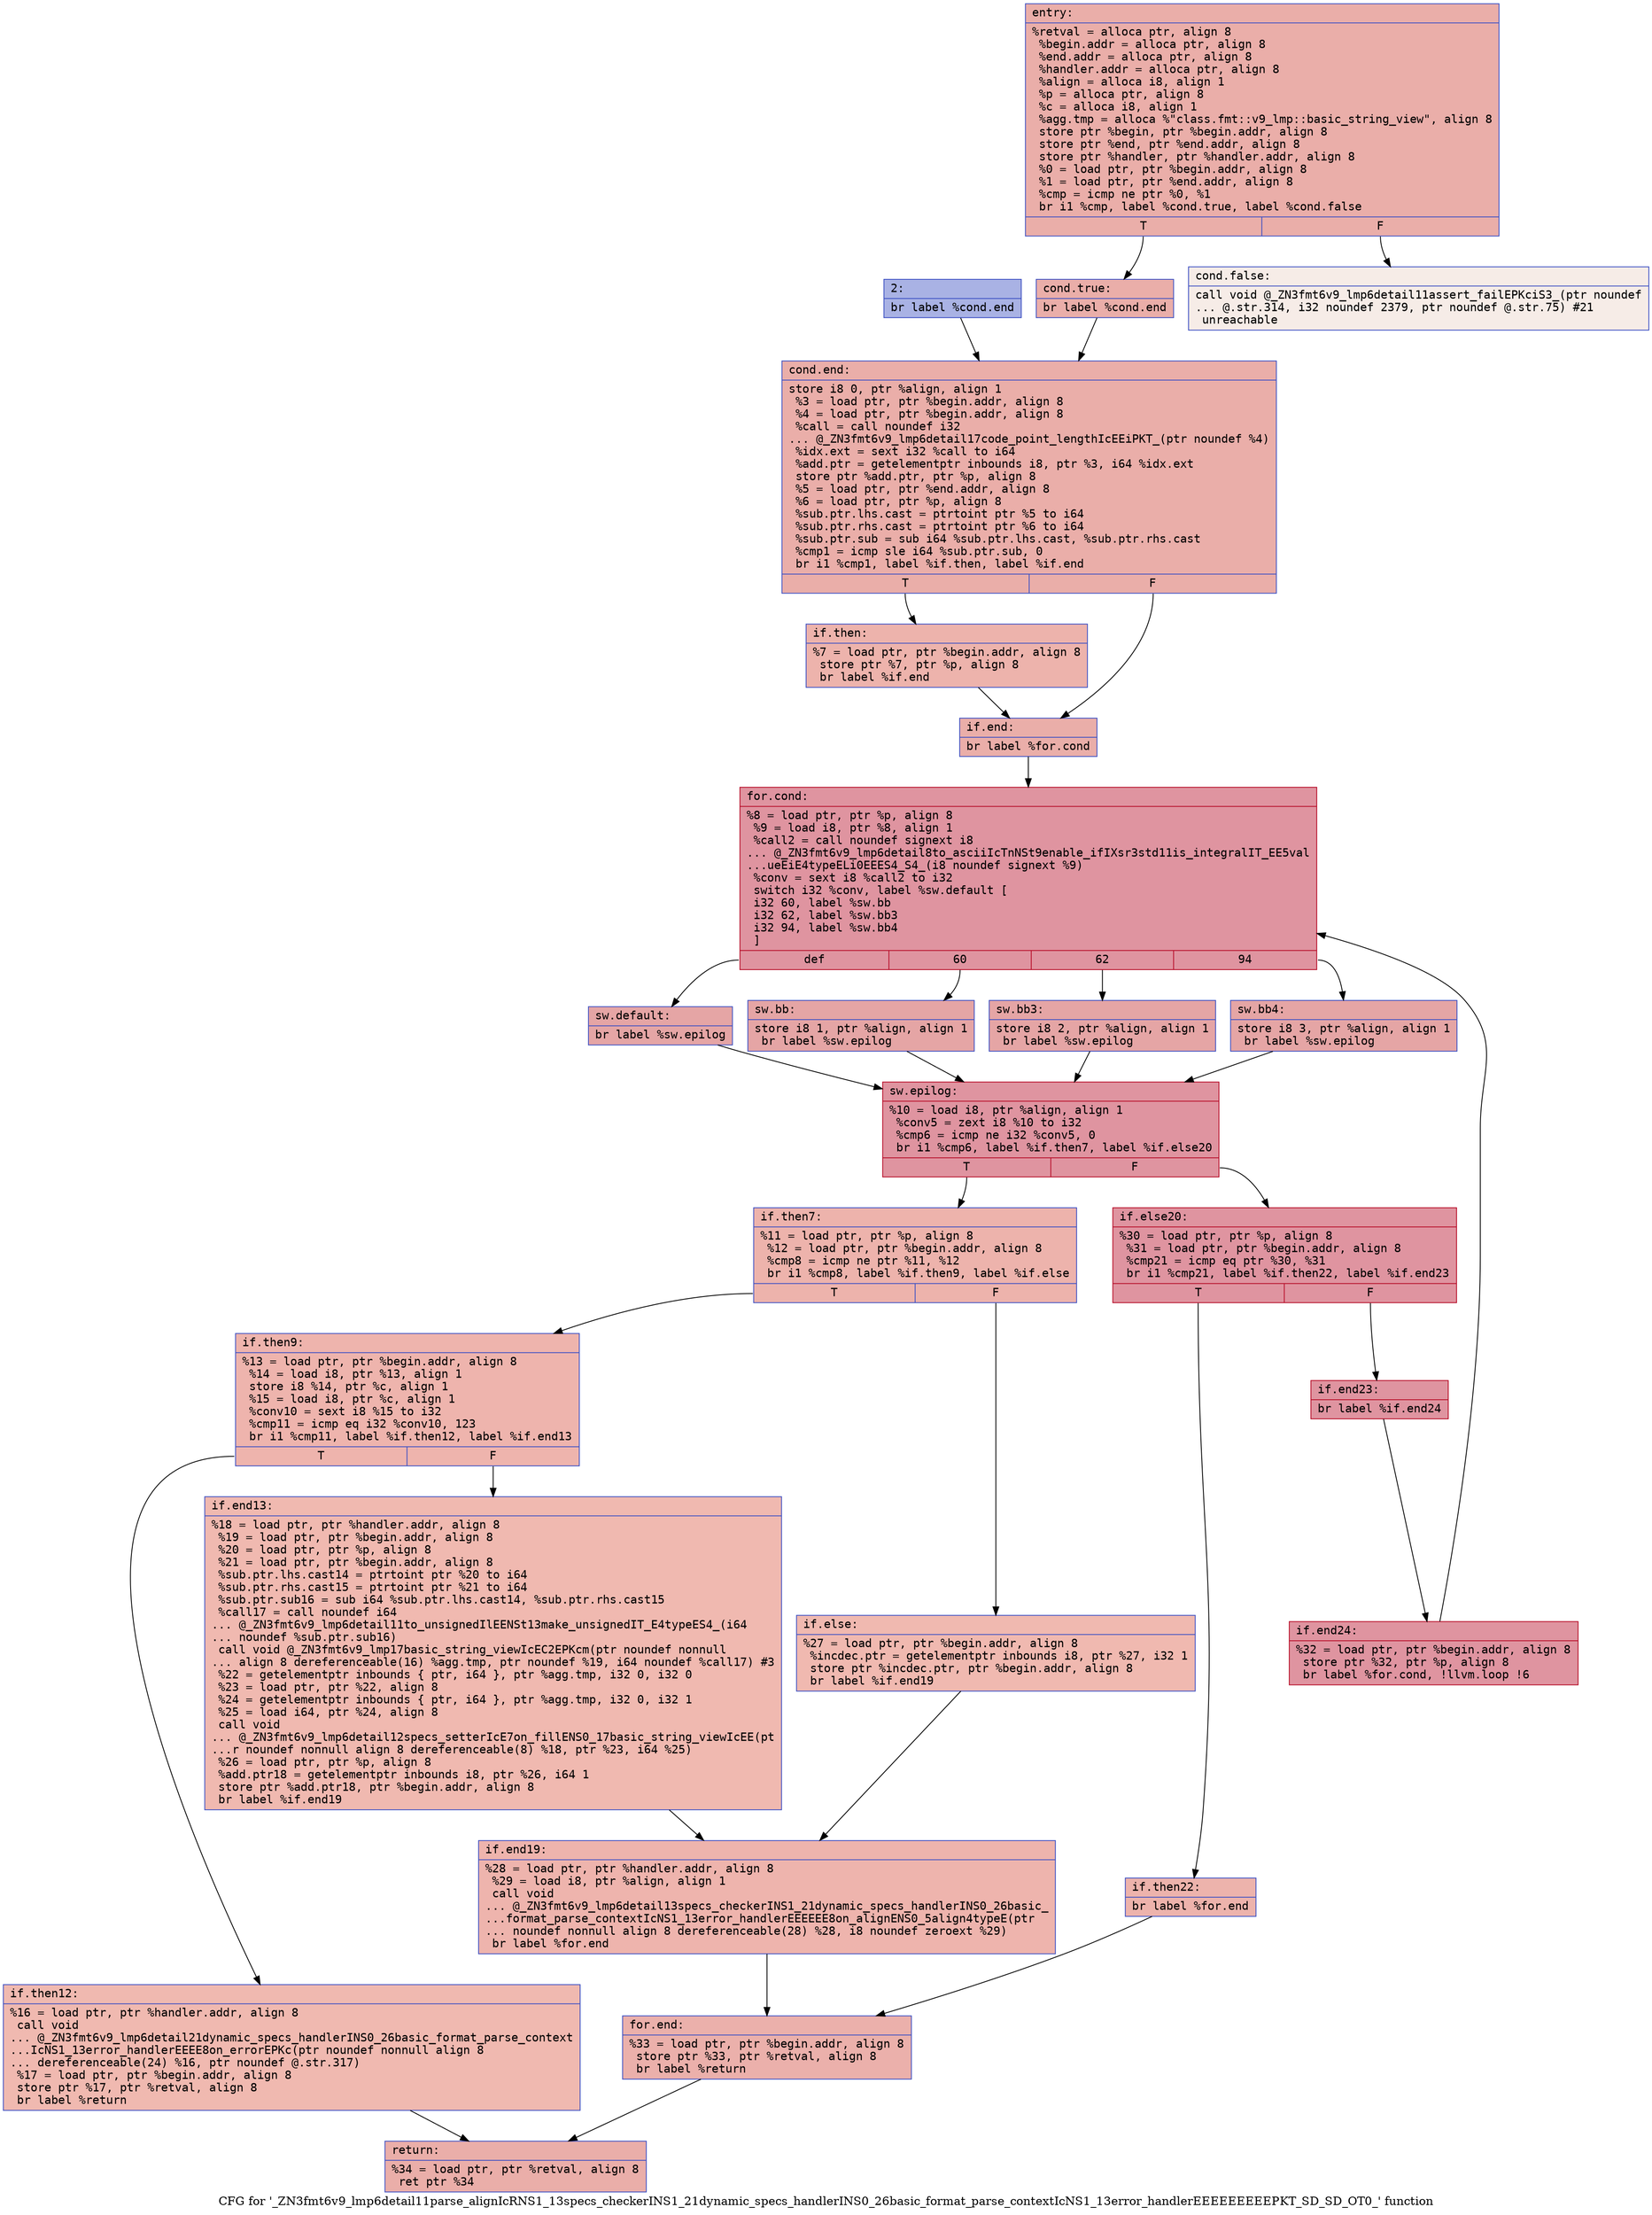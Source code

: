 digraph "CFG for '_ZN3fmt6v9_lmp6detail11parse_alignIcRNS1_13specs_checkerINS1_21dynamic_specs_handlerINS0_26basic_format_parse_contextIcNS1_13error_handlerEEEEEEEEEPKT_SD_SD_OT0_' function" {
	label="CFG for '_ZN3fmt6v9_lmp6detail11parse_alignIcRNS1_13specs_checkerINS1_21dynamic_specs_handlerINS0_26basic_format_parse_contextIcNS1_13error_handlerEEEEEEEEEPKT_SD_SD_OT0_' function";

	Node0x556bfea9d890 [shape=record,color="#3d50c3ff", style=filled, fillcolor="#d0473d70" fontname="Courier",label="{entry:\l|  %retval = alloca ptr, align 8\l  %begin.addr = alloca ptr, align 8\l  %end.addr = alloca ptr, align 8\l  %handler.addr = alloca ptr, align 8\l  %align = alloca i8, align 1\l  %p = alloca ptr, align 8\l  %c = alloca i8, align 1\l  %agg.tmp = alloca %\"class.fmt::v9_lmp::basic_string_view\", align 8\l  store ptr %begin, ptr %begin.addr, align 8\l  store ptr %end, ptr %end.addr, align 8\l  store ptr %handler, ptr %handler.addr, align 8\l  %0 = load ptr, ptr %begin.addr, align 8\l  %1 = load ptr, ptr %end.addr, align 8\l  %cmp = icmp ne ptr %0, %1\l  br i1 %cmp, label %cond.true, label %cond.false\l|{<s0>T|<s1>F}}"];
	Node0x556bfea9d890:s0 -> Node0x556bfea9e290[tooltip="entry -> cond.true\nProbability 100.00%" ];
	Node0x556bfea9d890:s1 -> Node0x556bfea9e310[tooltip="entry -> cond.false\nProbability 0.00%" ];
	Node0x556bfea9e290 [shape=record,color="#3d50c3ff", style=filled, fillcolor="#d0473d70" fontname="Courier",label="{cond.true:\l|  br label %cond.end\l}"];
	Node0x556bfea9e290 -> Node0x556bfea9e390[tooltip="cond.true -> cond.end\nProbability 100.00%" ];
	Node0x556bfea9e310 [shape=record,color="#3d50c3ff", style=filled, fillcolor="#ead5c970" fontname="Courier",label="{cond.false:\l|  call void @_ZN3fmt6v9_lmp6detail11assert_failEPKciS3_(ptr noundef\l... @.str.314, i32 noundef 2379, ptr noundef @.str.75) #21\l  unreachable\l}"];
	Node0x556bfea9e5e0 [shape=record,color="#3d50c3ff", style=filled, fillcolor="#3d50c370" fontname="Courier",label="{2:\l|  br label %cond.end\l}"];
	Node0x556bfea9e5e0 -> Node0x556bfea9e390[tooltip="2 -> cond.end\nProbability 100.00%" ];
	Node0x556bfea9e390 [shape=record,color="#3d50c3ff", style=filled, fillcolor="#d0473d70" fontname="Courier",label="{cond.end:\l|  store i8 0, ptr %align, align 1\l  %3 = load ptr, ptr %begin.addr, align 8\l  %4 = load ptr, ptr %begin.addr, align 8\l  %call = call noundef i32\l... @_ZN3fmt6v9_lmp6detail17code_point_lengthIcEEiPKT_(ptr noundef %4)\l  %idx.ext = sext i32 %call to i64\l  %add.ptr = getelementptr inbounds i8, ptr %3, i64 %idx.ext\l  store ptr %add.ptr, ptr %p, align 8\l  %5 = load ptr, ptr %end.addr, align 8\l  %6 = load ptr, ptr %p, align 8\l  %sub.ptr.lhs.cast = ptrtoint ptr %5 to i64\l  %sub.ptr.rhs.cast = ptrtoint ptr %6 to i64\l  %sub.ptr.sub = sub i64 %sub.ptr.lhs.cast, %sub.ptr.rhs.cast\l  %cmp1 = icmp sle i64 %sub.ptr.sub, 0\l  br i1 %cmp1, label %if.then, label %if.end\l|{<s0>T|<s1>F}}"];
	Node0x556bfea9e390:s0 -> Node0x556bfea9ef60[tooltip="cond.end -> if.then\nProbability 50.00%" ];
	Node0x556bfea9e390:s1 -> Node0x556bfea9efd0[tooltip="cond.end -> if.end\nProbability 50.00%" ];
	Node0x556bfea9ef60 [shape=record,color="#3d50c3ff", style=filled, fillcolor="#d6524470" fontname="Courier",label="{if.then:\l|  %7 = load ptr, ptr %begin.addr, align 8\l  store ptr %7, ptr %p, align 8\l  br label %if.end\l}"];
	Node0x556bfea9ef60 -> Node0x556bfea9efd0[tooltip="if.then -> if.end\nProbability 100.00%" ];
	Node0x556bfea9efd0 [shape=record,color="#3d50c3ff", style=filled, fillcolor="#d0473d70" fontname="Courier",label="{if.end:\l|  br label %for.cond\l}"];
	Node0x556bfea9efd0 -> Node0x556bfea9f360[tooltip="if.end -> for.cond\nProbability 100.00%" ];
	Node0x556bfea9f360 [shape=record,color="#b70d28ff", style=filled, fillcolor="#b70d2870" fontname="Courier",label="{for.cond:\l|  %8 = load ptr, ptr %p, align 8\l  %9 = load i8, ptr %8, align 1\l  %call2 = call noundef signext i8\l... @_ZN3fmt6v9_lmp6detail8to_asciiIcTnNSt9enable_ifIXsr3std11is_integralIT_EE5val\l...ueEiE4typeELi0EEES4_S4_(i8 noundef signext %9)\l  %conv = sext i8 %call2 to i32\l  switch i32 %conv, label %sw.default [\l    i32 60, label %sw.bb\l    i32 62, label %sw.bb3\l    i32 94, label %sw.bb4\l  ]\l|{<s0>def|<s1>60|<s2>62|<s3>94}}"];
	Node0x556bfea9f360:s0 -> Node0x556bfea9f730[tooltip="for.cond -> sw.default\nProbability 25.00%" ];
	Node0x556bfea9f360:s1 -> Node0x556bfea9f780[tooltip="for.cond -> sw.bb\nProbability 25.00%" ];
	Node0x556bfea9f360:s2 -> Node0x556bfea9f7f0[tooltip="for.cond -> sw.bb3\nProbability 25.00%" ];
	Node0x556bfea9f360:s3 -> Node0x556bfea9f860[tooltip="for.cond -> sw.bb4\nProbability 25.00%" ];
	Node0x556bfea9f780 [shape=record,color="#3d50c3ff", style=filled, fillcolor="#c5333470" fontname="Courier",label="{sw.bb:\l|  store i8 1, ptr %align, align 1\l  br label %sw.epilog\l}"];
	Node0x556bfea9f780 -> Node0x556bfea9f970[tooltip="sw.bb -> sw.epilog\nProbability 100.00%" ];
	Node0x556bfea9f7f0 [shape=record,color="#3d50c3ff", style=filled, fillcolor="#c5333470" fontname="Courier",label="{sw.bb3:\l|  store i8 2, ptr %align, align 1\l  br label %sw.epilog\l}"];
	Node0x556bfea9f7f0 -> Node0x556bfea9f970[tooltip="sw.bb3 -> sw.epilog\nProbability 100.00%" ];
	Node0x556bfea9f860 [shape=record,color="#3d50c3ff", style=filled, fillcolor="#c5333470" fontname="Courier",label="{sw.bb4:\l|  store i8 3, ptr %align, align 1\l  br label %sw.epilog\l}"];
	Node0x556bfea9f860 -> Node0x556bfea9f970[tooltip="sw.bb4 -> sw.epilog\nProbability 100.00%" ];
	Node0x556bfea9f730 [shape=record,color="#3d50c3ff", style=filled, fillcolor="#c5333470" fontname="Courier",label="{sw.default:\l|  br label %sw.epilog\l}"];
	Node0x556bfea9f730 -> Node0x556bfea9f970[tooltip="sw.default -> sw.epilog\nProbability 100.00%" ];
	Node0x556bfea9f970 [shape=record,color="#b70d28ff", style=filled, fillcolor="#b70d2870" fontname="Courier",label="{sw.epilog:\l|  %10 = load i8, ptr %align, align 1\l  %conv5 = zext i8 %10 to i32\l  %cmp6 = icmp ne i32 %conv5, 0\l  br i1 %cmp6, label %if.then7, label %if.else20\l|{<s0>T|<s1>F}}"];
	Node0x556bfea9f970:s0 -> Node0x556bfea9fe40[tooltip="sw.epilog -> if.then7\nProbability 3.12%" ];
	Node0x556bfea9f970:s1 -> Node0x556bfea9fec0[tooltip="sw.epilog -> if.else20\nProbability 96.88%" ];
	Node0x556bfea9fe40 [shape=record,color="#3d50c3ff", style=filled, fillcolor="#d6524470" fontname="Courier",label="{if.then7:\l|  %11 = load ptr, ptr %p, align 8\l  %12 = load ptr, ptr %begin.addr, align 8\l  %cmp8 = icmp ne ptr %11, %12\l  br i1 %cmp8, label %if.then9, label %if.else\l|{<s0>T|<s1>F}}"];
	Node0x556bfea9fe40:s0 -> Node0x556bfeaa00f0[tooltip="if.then7 -> if.then9\nProbability 62.50%" ];
	Node0x556bfea9fe40:s1 -> Node0x556bfeaa0170[tooltip="if.then7 -> if.else\nProbability 37.50%" ];
	Node0x556bfeaa00f0 [shape=record,color="#3d50c3ff", style=filled, fillcolor="#d8564670" fontname="Courier",label="{if.then9:\l|  %13 = load ptr, ptr %begin.addr, align 8\l  %14 = load i8, ptr %13, align 1\l  store i8 %14, ptr %c, align 1\l  %15 = load i8, ptr %c, align 1\l  %conv10 = sext i8 %15 to i32\l  %cmp11 = icmp eq i32 %conv10, 123\l  br i1 %cmp11, label %if.then12, label %if.end13\l|{<s0>T|<s1>F}}"];
	Node0x556bfeaa00f0:s0 -> Node0x556bfeaa0620[tooltip="if.then9 -> if.then12\nProbability 50.00%" ];
	Node0x556bfeaa00f0:s1 -> Node0x556bfeaa06a0[tooltip="if.then9 -> if.end13\nProbability 50.00%" ];
	Node0x556bfeaa0620 [shape=record,color="#3d50c3ff", style=filled, fillcolor="#de614d70" fontname="Courier",label="{if.then12:\l|  %16 = load ptr, ptr %handler.addr, align 8\l  call void\l... @_ZN3fmt6v9_lmp6detail21dynamic_specs_handlerINS0_26basic_format_parse_context\l...IcNS1_13error_handlerEEEE8on_errorEPKc(ptr noundef nonnull align 8\l... dereferenceable(24) %16, ptr noundef @.str.317)\l  %17 = load ptr, ptr %begin.addr, align 8\l  store ptr %17, ptr %retval, align 8\l  br label %return\l}"];
	Node0x556bfeaa0620 -> Node0x556bfeaa0b40[tooltip="if.then12 -> return\nProbability 100.00%" ];
	Node0x556bfeaa06a0 [shape=record,color="#3d50c3ff", style=filled, fillcolor="#de614d70" fontname="Courier",label="{if.end13:\l|  %18 = load ptr, ptr %handler.addr, align 8\l  %19 = load ptr, ptr %begin.addr, align 8\l  %20 = load ptr, ptr %p, align 8\l  %21 = load ptr, ptr %begin.addr, align 8\l  %sub.ptr.lhs.cast14 = ptrtoint ptr %20 to i64\l  %sub.ptr.rhs.cast15 = ptrtoint ptr %21 to i64\l  %sub.ptr.sub16 = sub i64 %sub.ptr.lhs.cast14, %sub.ptr.rhs.cast15\l  %call17 = call noundef i64\l... @_ZN3fmt6v9_lmp6detail11to_unsignedIlEENSt13make_unsignedIT_E4typeES4_(i64\l... noundef %sub.ptr.sub16)\l  call void @_ZN3fmt6v9_lmp17basic_string_viewIcEC2EPKcm(ptr noundef nonnull\l... align 8 dereferenceable(16) %agg.tmp, ptr noundef %19, i64 noundef %call17) #3\l  %22 = getelementptr inbounds \{ ptr, i64 \}, ptr %agg.tmp, i32 0, i32 0\l  %23 = load ptr, ptr %22, align 8\l  %24 = getelementptr inbounds \{ ptr, i64 \}, ptr %agg.tmp, i32 0, i32 1\l  %25 = load i64, ptr %24, align 8\l  call void\l... @_ZN3fmt6v9_lmp6detail12specs_setterIcE7on_fillENS0_17basic_string_viewIcEE(pt\l...r noundef nonnull align 8 dereferenceable(8) %18, ptr %23, i64 %25)\l  %26 = load ptr, ptr %p, align 8\l  %add.ptr18 = getelementptr inbounds i8, ptr %26, i64 1\l  store ptr %add.ptr18, ptr %begin.addr, align 8\l  br label %if.end19\l}"];
	Node0x556bfeaa06a0 -> Node0x556bfea76110[tooltip="if.end13 -> if.end19\nProbability 100.00%" ];
	Node0x556bfeaa0170 [shape=record,color="#3d50c3ff", style=filled, fillcolor="#de614d70" fontname="Courier",label="{if.else:\l|  %27 = load ptr, ptr %begin.addr, align 8\l  %incdec.ptr = getelementptr inbounds i8, ptr %27, i32 1\l  store ptr %incdec.ptr, ptr %begin.addr, align 8\l  br label %if.end19\l}"];
	Node0x556bfeaa0170 -> Node0x556bfea76110[tooltip="if.else -> if.end19\nProbability 100.00%" ];
	Node0x556bfea76110 [shape=record,color="#3d50c3ff", style=filled, fillcolor="#d8564670" fontname="Courier",label="{if.end19:\l|  %28 = load ptr, ptr %handler.addr, align 8\l  %29 = load i8, ptr %align, align 1\l  call void\l... @_ZN3fmt6v9_lmp6detail13specs_checkerINS1_21dynamic_specs_handlerINS0_26basic_\l...format_parse_contextIcNS1_13error_handlerEEEEEE8on_alignENS0_5align4typeE(ptr\l... noundef nonnull align 8 dereferenceable(28) %28, i8 noundef zeroext %29)\l  br label %for.end\l}"];
	Node0x556bfea76110 -> Node0x556bfea99d90[tooltip="if.end19 -> for.end\nProbability 100.00%" ];
	Node0x556bfea9fec0 [shape=record,color="#b70d28ff", style=filled, fillcolor="#b70d2870" fontname="Courier",label="{if.else20:\l|  %30 = load ptr, ptr %p, align 8\l  %31 = load ptr, ptr %begin.addr, align 8\l  %cmp21 = icmp eq ptr %30, %31\l  br i1 %cmp21, label %if.then22, label %if.end23\l|{<s0>T|<s1>F}}"];
	Node0x556bfea9fec0:s0 -> Node0x556bfea99c90[tooltip="if.else20 -> if.then22\nProbability 3.12%" ];
	Node0x556bfea9fec0:s1 -> Node0x556bfea99bc0[tooltip="if.else20 -> if.end23\nProbability 96.88%" ];
	Node0x556bfea99c90 [shape=record,color="#3d50c3ff", style=filled, fillcolor="#d6524470" fontname="Courier",label="{if.then22:\l|  br label %for.end\l}"];
	Node0x556bfea99c90 -> Node0x556bfea99d90[tooltip="if.then22 -> for.end\nProbability 100.00%" ];
	Node0x556bfea99bc0 [shape=record,color="#b70d28ff", style=filled, fillcolor="#b70d2870" fontname="Courier",label="{if.end23:\l|  br label %if.end24\l}"];
	Node0x556bfea99bc0 -> Node0x556bfeaa2350[tooltip="if.end23 -> if.end24\nProbability 100.00%" ];
	Node0x556bfeaa2350 [shape=record,color="#b70d28ff", style=filled, fillcolor="#b70d2870" fontname="Courier",label="{if.end24:\l|  %32 = load ptr, ptr %begin.addr, align 8\l  store ptr %32, ptr %p, align 8\l  br label %for.cond, !llvm.loop !6\l}"];
	Node0x556bfeaa2350 -> Node0x556bfea9f360[tooltip="if.end24 -> for.cond\nProbability 100.00%" ];
	Node0x556bfea99d90 [shape=record,color="#3d50c3ff", style=filled, fillcolor="#d24b4070" fontname="Courier",label="{for.end:\l|  %33 = load ptr, ptr %begin.addr, align 8\l  store ptr %33, ptr %retval, align 8\l  br label %return\l}"];
	Node0x556bfea99d90 -> Node0x556bfeaa0b40[tooltip="for.end -> return\nProbability 100.00%" ];
	Node0x556bfeaa0b40 [shape=record,color="#3d50c3ff", style=filled, fillcolor="#d0473d70" fontname="Courier",label="{return:\l|  %34 = load ptr, ptr %retval, align 8\l  ret ptr %34\l}"];
}
